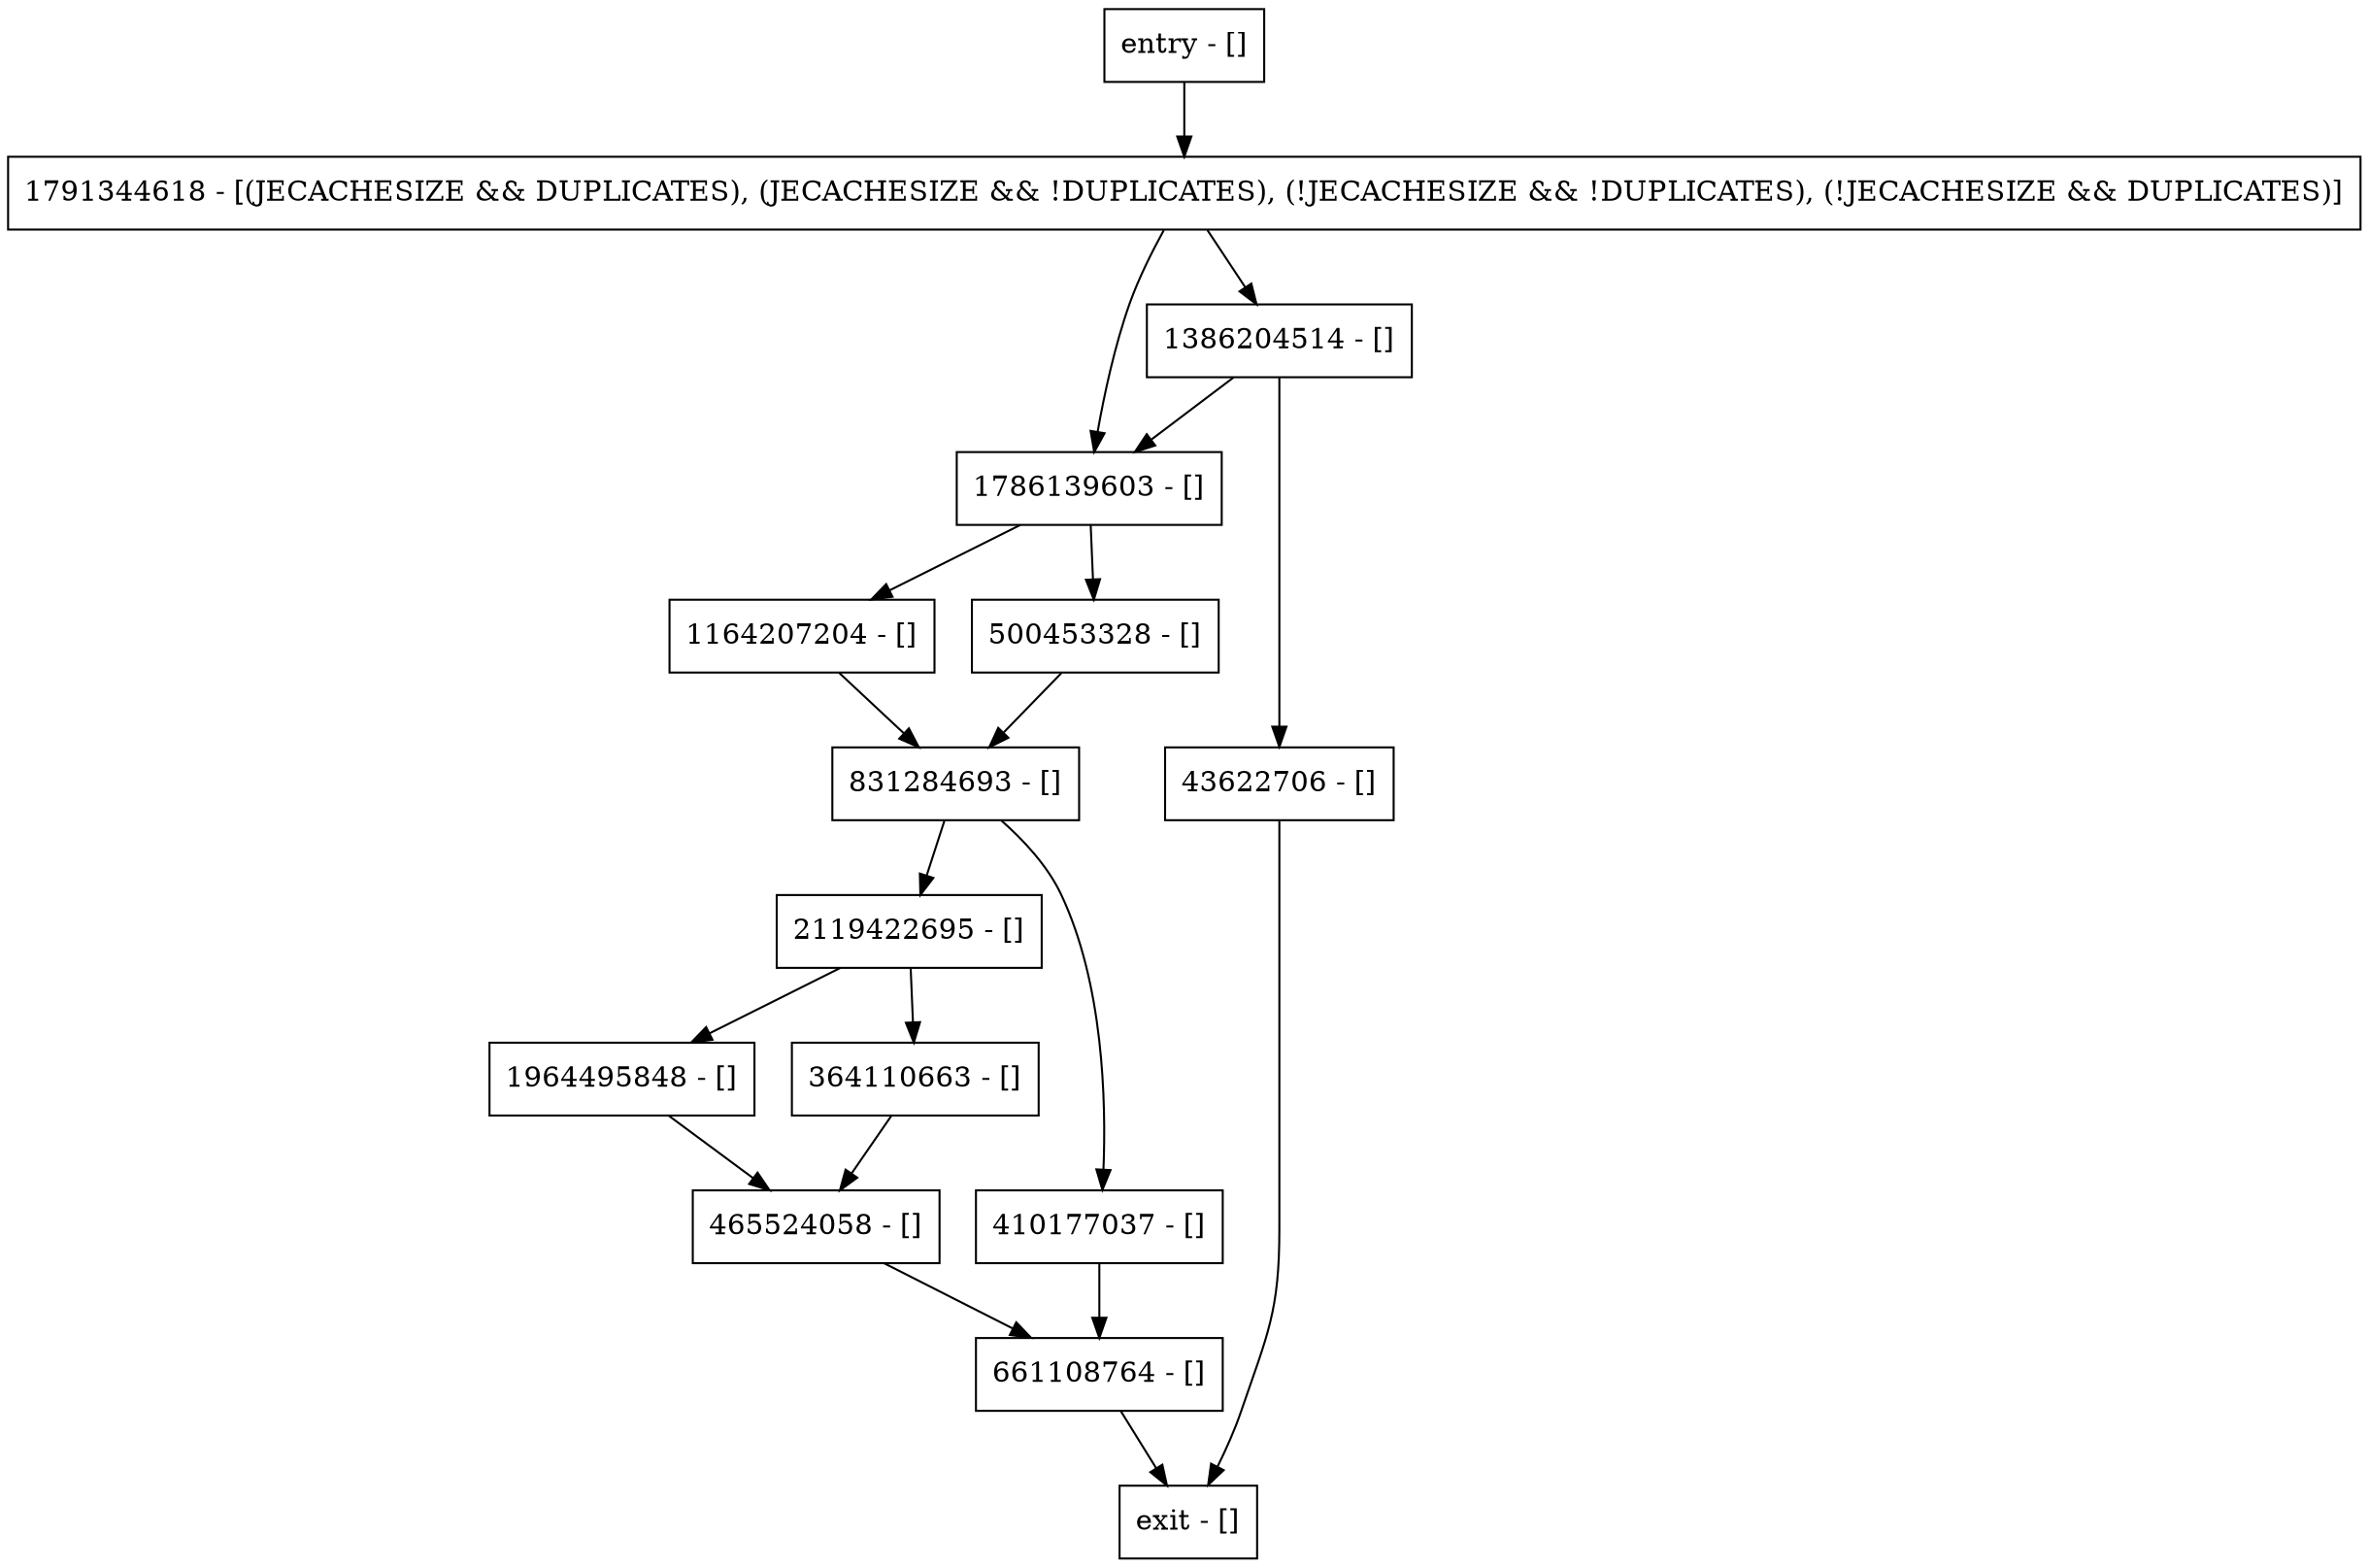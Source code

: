 digraph updateRecord {
node [shape=record];
1164207204 [label="1164207204 - []"];
2119422695 [label="2119422695 - []"];
1386204514 [label="1386204514 - []"];
entry [label="entry - []"];
exit [label="exit - []"];
500453328 [label="500453328 - []"];
661108764 [label="661108764 - []"];
1964495848 [label="1964495848 - []"];
465524058 [label="465524058 - []"];
364110663 [label="364110663 - []"];
1791344618 [label="1791344618 - [(JECACHESIZE && DUPLICATES), (JECACHESIZE && !DUPLICATES), (!JECACHESIZE && !DUPLICATES), (!JECACHESIZE && DUPLICATES)]"];
1786139603 [label="1786139603 - []"];
831284693 [label="831284693 - []"];
43622706 [label="43622706 - []"];
410177037 [label="410177037 - []"];
entry;
exit;
1164207204 -> 831284693;
2119422695 -> 1964495848;
2119422695 -> 364110663;
1386204514 -> 1786139603;
1386204514 -> 43622706;
entry -> 1791344618;
500453328 -> 831284693;
661108764 -> exit;
1964495848 -> 465524058;
465524058 -> 661108764;
364110663 -> 465524058;
1791344618 -> 1386204514;
1791344618 -> 1786139603;
1786139603 -> 1164207204;
1786139603 -> 500453328;
831284693 -> 2119422695;
831284693 -> 410177037;
43622706 -> exit;
410177037 -> 661108764;
}

